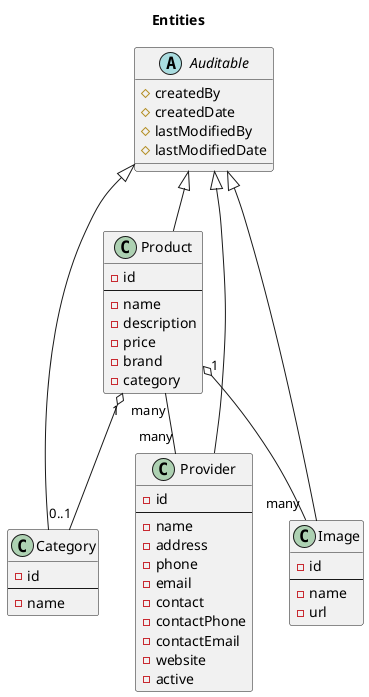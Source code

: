 @startuml

    title "Entities"

    abstract class Auditable {
        #createdBy
        #createdDate
        #lastModifiedBy
        #lastModifiedDate
    }

    class Product {
        -id
        --
        -name
        -description
        -price
        -brand
        -category        
    }

    class Category {
        -id
        --
        -name
    }

    class Provider {
        -id
        --
        -name
        -address
        -phone
        -email
        -contact
        -contactPhone
        -contactEmail
        -website
        -active
    }

    class Image {
        -id
        --
        -name
        -url
    }

    Auditable <|-- Product
    Auditable <|-- Category
    Auditable <|-- Provider
    Auditable <|-- Image
    Product "1" o-- "many" Image
    Product "1" o-- "0..1" Category
    Product "many" -- "many" Provider

@enduml

